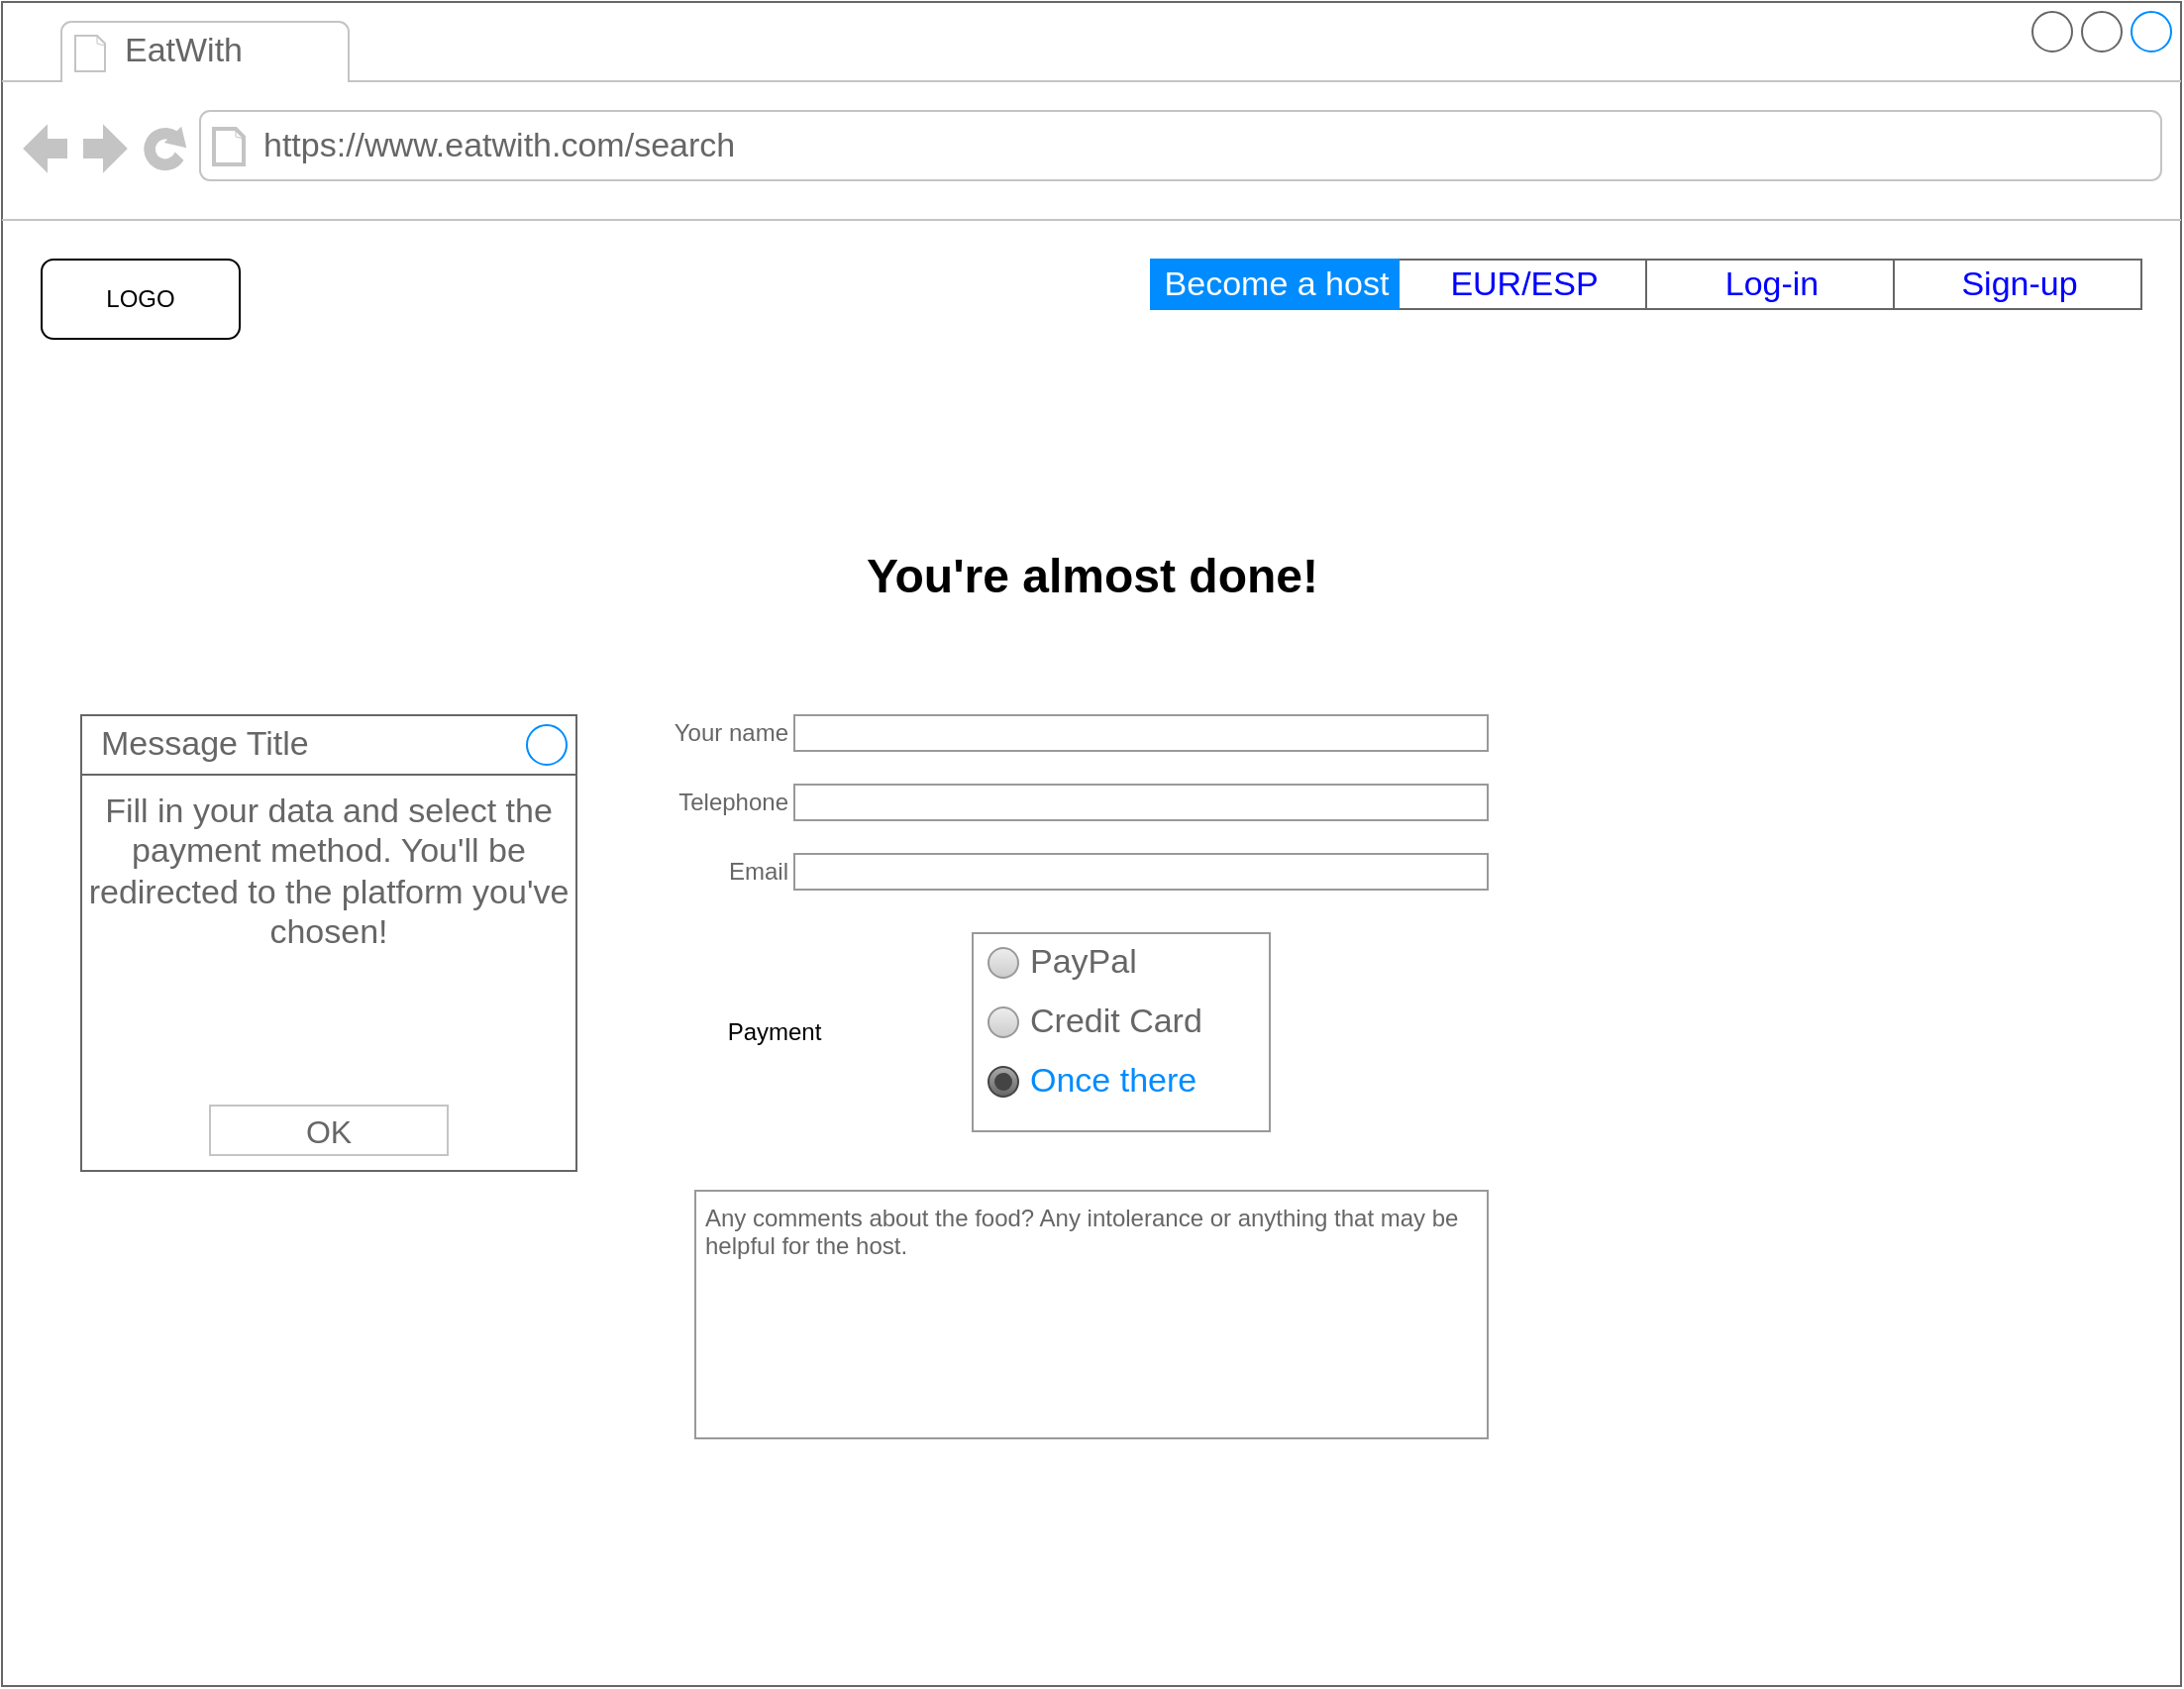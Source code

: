 <mxfile version="12.9.1" type="device"><diagram name="Page-1" id="03018318-947c-dd8e-b7a3-06fadd420f32"><mxGraphModel dx="1422" dy="713" grid="1" gridSize="10" guides="1" tooltips="1" connect="1" arrows="1" fold="1" page="1" pageScale="1" pageWidth="1100" pageHeight="850" background="#ffffff" math="0" shadow="0"><root><mxCell id="0"/><mxCell id="1" parent="0"/><mxCell id="677b7b8949515195-5" value="ES/EUR" style="text;html=1;points=[];align=left;verticalAlign=top;spacingTop=-4;fontSize=14;fontFamily=Verdana" parent="1" vertex="1"><mxGeometry x="860" y="40" width="60" height="20" as="geometry"/></mxCell><mxCell id="677b7b8949515195-6" value="Login" style="text;html=1;points=[];align=left;verticalAlign=top;spacingTop=-4;fontSize=14;fontFamily=Verdana" parent="1" vertex="1"><mxGeometry x="930" y="40" width="60" height="20" as="geometry"/></mxCell><mxCell id="677b7b8949515195-7" value="Signup" style="text;html=1;points=[];align=left;verticalAlign=top;spacingTop=-4;fontSize=14;fontFamily=Verdana" parent="1" vertex="1"><mxGeometry x="1000" y="40" width="60" height="20" as="geometry"/></mxCell><mxCell id="IE1XELtSxzFiAmcnpGDn-3" value="" style="strokeWidth=1;shadow=0;dashed=0;align=center;html=1;shape=mxgraph.mockup.containers.browserWindow;rSize=0;strokeColor=#666666;strokeColor2=#008cff;strokeColor3=#c4c4c4;mainText=,;recursiveResize=0;" parent="1" vertex="1"><mxGeometry width="1100" height="850" as="geometry"/></mxCell><mxCell id="IE1XELtSxzFiAmcnpGDn-4" value="EatWith" style="strokeWidth=1;shadow=0;dashed=0;align=center;html=1;shape=mxgraph.mockup.containers.anchor;fontSize=17;fontColor=#666666;align=left;" parent="IE1XELtSxzFiAmcnpGDn-3" vertex="1"><mxGeometry x="60" y="12" width="110" height="26" as="geometry"/></mxCell><mxCell id="IE1XELtSxzFiAmcnpGDn-5" value="https://www.eatwith.com/search" style="strokeWidth=1;shadow=0;dashed=0;align=center;html=1;shape=mxgraph.mockup.containers.anchor;rSize=0;fontSize=17;fontColor=#666666;align=left;" parent="IE1XELtSxzFiAmcnpGDn-3" vertex="1"><mxGeometry x="130" y="60" width="250" height="26" as="geometry"/></mxCell><mxCell id="IE1XELtSxzFiAmcnpGDn-6" value="LOGO" style="rounded=1;whiteSpace=wrap;html=1;" parent="IE1XELtSxzFiAmcnpGDn-3" vertex="1"><mxGeometry x="20" y="130" width="100" height="40" as="geometry"/></mxCell><mxCell id="IE1XELtSxzFiAmcnpGDn-7" value="" style="strokeWidth=1;shadow=0;dashed=0;align=center;html=1;shape=mxgraph.mockup.text.rrect;rSize=0;strokeColor=#666666;" parent="IE1XELtSxzFiAmcnpGDn-3" vertex="1"><mxGeometry x="580" y="130" width="500" height="25" as="geometry"/></mxCell><mxCell id="IE1XELtSxzFiAmcnpGDn-8" value="EUR/ESP" style="strokeColor=inherit;fillColor=inherit;gradientColor=inherit;strokeWidth=1;shadow=0;dashed=0;align=center;html=1;shape=mxgraph.mockup.text.rrect;rSize=0;fontSize=17;fontColor=#0000ff;" parent="IE1XELtSxzFiAmcnpGDn-7" vertex="1"><mxGeometry x="125" width="125" height="25" as="geometry"/></mxCell><mxCell id="IE1XELtSxzFiAmcnpGDn-9" value="Log-in" style="strokeColor=inherit;fillColor=inherit;gradientColor=inherit;strokeWidth=1;shadow=0;dashed=0;align=center;html=1;shape=mxgraph.mockup.text.rrect;rSize=0;fontSize=17;fontColor=#0000ff;" parent="IE1XELtSxzFiAmcnpGDn-7" vertex="1"><mxGeometry x="250" width="125" height="25" as="geometry"/></mxCell><mxCell id="IE1XELtSxzFiAmcnpGDn-10" value="Sign-up" style="strokeColor=inherit;fillColor=inherit;gradientColor=inherit;strokeWidth=1;shadow=0;dashed=0;align=center;html=1;shape=mxgraph.mockup.text.rrect;rSize=0;fontSize=17;fontColor=#0000ff;" parent="IE1XELtSxzFiAmcnpGDn-7" vertex="1"><mxGeometry x="375" width="125" height="25" as="geometry"/></mxCell><mxCell id="IE1XELtSxzFiAmcnpGDn-11" value="Become a host" style="strokeWidth=1;shadow=0;dashed=0;align=center;html=1;shape=mxgraph.mockup.text.rrect;rSize=0;fontSize=17;fontColor=#ffffff;fillColor=#008cff;strokeColor=#008cff;" parent="IE1XELtSxzFiAmcnpGDn-7" vertex="1"><mxGeometry width="125" height="25" as="geometry"/></mxCell><mxCell id="y8FMmwZEBewERrJvOEbg-24" value="You're almost done!" style="text;strokeColor=none;fillColor=none;html=1;fontSize=24;fontStyle=1;verticalAlign=middle;align=center;" vertex="1" parent="IE1XELtSxzFiAmcnpGDn-3"><mxGeometry x="260" y="270" width="580" height="40" as="geometry"/></mxCell><mxCell id="y8FMmwZEBewERrJvOEbg-88" value="Your name" style="strokeWidth=1;shadow=0;dashed=0;align=center;html=1;shape=mxgraph.mockup.forms.anchor;align=right;spacingRight=2;fontColor=#666666;" vertex="1" parent="IE1XELtSxzFiAmcnpGDn-3"><mxGeometry x="350" y="360" width="50" height="18" as="geometry"/></mxCell><mxCell id="y8FMmwZEBewERrJvOEbg-89" value="" style="strokeWidth=1;shadow=0;dashed=0;align=center;html=1;shape=mxgraph.mockup.forms.rrect;fillColor=#ffffff;rSize=0;fontColor=#666666;align=left;spacingLeft=3;strokeColor=#999999;" vertex="1" parent="IE1XELtSxzFiAmcnpGDn-3"><mxGeometry x="400" y="360" width="350" height="18" as="geometry"/></mxCell><mxCell id="y8FMmwZEBewERrJvOEbg-90" value="Telephone" style="strokeWidth=1;shadow=0;dashed=0;align=center;html=1;shape=mxgraph.mockup.forms.anchor;align=right;spacingRight=2;fontColor=#666666;" vertex="1" parent="IE1XELtSxzFiAmcnpGDn-3"><mxGeometry x="350" y="395" width="50" height="18" as="geometry"/></mxCell><mxCell id="y8FMmwZEBewERrJvOEbg-91" value="" style="strokeWidth=1;shadow=0;dashed=0;align=center;html=1;shape=mxgraph.mockup.forms.rrect;fillColor=#ffffff;rSize=0;fontColor=#666666;align=left;spacingLeft=3;strokeColor=#999999;" vertex="1" parent="IE1XELtSxzFiAmcnpGDn-3"><mxGeometry x="400" y="395" width="350" height="18" as="geometry"/></mxCell><mxCell id="y8FMmwZEBewERrJvOEbg-92" value="Email" style="strokeWidth=1;shadow=0;dashed=0;align=center;html=1;shape=mxgraph.mockup.forms.anchor;align=right;spacingRight=2;fontColor=#666666;" vertex="1" parent="IE1XELtSxzFiAmcnpGDn-3"><mxGeometry x="350" y="430" width="50" height="18" as="geometry"/></mxCell><mxCell id="y8FMmwZEBewERrJvOEbg-93" value="" style="strokeWidth=1;shadow=0;dashed=0;align=center;html=1;shape=mxgraph.mockup.forms.rrect;fillColor=#ffffff;rSize=0;fontColor=#666666;align=left;spacingLeft=3;strokeColor=#999999;" vertex="1" parent="IE1XELtSxzFiAmcnpGDn-3"><mxGeometry x="400" y="430" width="350" height="18" as="geometry"/></mxCell><mxCell id="y8FMmwZEBewERrJvOEbg-98" value="Any comments about the food? Any intolerance or anything that may be helpful for the host." style="strokeWidth=1;shadow=0;dashed=0;align=center;html=1;shape=mxgraph.mockup.forms.rrect;fillColor=#ffffff;rSize=0;fontColor=#666666;align=left;spacingLeft=3;strokeColor=#999999;verticalAlign=top;whiteSpace=wrap;" vertex="1" parent="IE1XELtSxzFiAmcnpGDn-3"><mxGeometry x="350" y="600" width="400" height="125" as="geometry"/></mxCell><mxCell id="y8FMmwZEBewERrJvOEbg-99" value="" style="strokeWidth=1;shadow=0;dashed=0;align=center;html=1;shape=mxgraph.mockup.forms.rrect;rSize=0;strokeColor=#999999;fillColor=#ffffff;recursiveResize=0;" vertex="1" parent="IE1XELtSxzFiAmcnpGDn-3"><mxGeometry x="490" y="470" width="150" height="100" as="geometry"/></mxCell><mxCell id="y8FMmwZEBewERrJvOEbg-100" value="PayPal" style="shape=ellipse;rSize=0;fillColor=#eeeeee;strokeColor=#999999;gradientColor=#cccccc;html=1;align=left;spacingLeft=4;fontSize=17;fontColor=#666666;labelPosition=right;" vertex="1" parent="y8FMmwZEBewERrJvOEbg-99"><mxGeometry x="8" y="7.5" width="15" height="15" as="geometry"/></mxCell><mxCell id="y8FMmwZEBewERrJvOEbg-101" value="Credit Card" style="shape=ellipse;rSize=0;fillColor=#eeeeee;strokeColor=#999999;gradientColor=#cccccc;html=1;align=left;spacingLeft=4;fontSize=17;fontColor=#666666;labelPosition=right;" vertex="1" parent="y8FMmwZEBewERrJvOEbg-99"><mxGeometry x="8" y="37.5" width="15" height="15" as="geometry"/></mxCell><mxCell id="y8FMmwZEBewERrJvOEbg-102" value="Once there" style="shape=ellipse;rSize=0;fillColor=#aaaaaa;strokeColor=#444444;gradientColor=#666666;html=1;align=left;spacingLeft=4;fontSize=17;fontColor=#008cff;labelPosition=right;" vertex="1" parent="y8FMmwZEBewERrJvOEbg-99"><mxGeometry x="8" y="67.5" width="15" height="15" as="geometry"/></mxCell><mxCell id="y8FMmwZEBewERrJvOEbg-103" value="" style="shape=ellipse;fillColor=#444444;strokeColor=none;html=1;" vertex="1" parent="y8FMmwZEBewERrJvOEbg-102"><mxGeometry x="3" y="3" width="9" height="9" as="geometry"/></mxCell><UserObject label="Payment" placeholders="1" name="Variable" id="y8FMmwZEBewERrJvOEbg-105"><mxCell style="text;html=1;strokeColor=none;fillColor=none;align=center;verticalAlign=middle;whiteSpace=wrap;overflow=hidden;" vertex="1" parent="IE1XELtSxzFiAmcnpGDn-3"><mxGeometry x="350" y="510" width="80" height="20" as="geometry"/></mxCell></UserObject><mxCell id="y8FMmwZEBewERrJvOEbg-106" value="Fill in your data and select the payment method. You'll be redirected to the platform you've chosen!&lt;br&gt;" style="strokeWidth=1;shadow=0;dashed=0;align=center;html=1;shape=mxgraph.mockup.containers.rrect;rSize=0;strokeColor=#666666;fontColor=#666666;fontSize=17;verticalAlign=top;whiteSpace=wrap;fillColor=#ffffff;spacingTop=32;" vertex="1" parent="IE1XELtSxzFiAmcnpGDn-3"><mxGeometry x="40" y="360" width="250" height="230" as="geometry"/></mxCell><mxCell id="y8FMmwZEBewERrJvOEbg-107" value="Message Title" style="strokeWidth=1;shadow=0;dashed=0;align=center;html=1;shape=mxgraph.mockup.containers.rrect;rSize=0;fontSize=17;fontColor=#666666;strokeColor=#666666;align=left;spacingLeft=8;fillColor=#ffffff;resizeWidth=1;" vertex="1" parent="y8FMmwZEBewERrJvOEbg-106"><mxGeometry width="250" height="30" relative="1" as="geometry"/></mxCell><mxCell id="y8FMmwZEBewERrJvOEbg-108" value="" style="shape=ellipse;strokeColor=#008cff;resizable=0;fillColor=none;html=1;" vertex="1" parent="y8FMmwZEBewERrJvOEbg-107"><mxGeometry x="1" y="0.5" width="20" height="20" relative="1" as="geometry"><mxPoint x="-25" y="-10" as="offset"/></mxGeometry></mxCell><mxCell id="y8FMmwZEBewERrJvOEbg-109" value="OK" style="strokeWidth=1;shadow=0;dashed=0;align=center;html=1;shape=mxgraph.mockup.containers.rrect;rSize=0;fontSize=16;fontColor=#666666;strokeColor=#c4c4c4;resizable=0;whiteSpace=wrap;fillColor=#ffffff;" vertex="1" parent="y8FMmwZEBewERrJvOEbg-106"><mxGeometry x="0.5" y="1" width="120" height="25" relative="1" as="geometry"><mxPoint x="-60" y="-33" as="offset"/></mxGeometry></mxCell></root></mxGraphModel></diagram></mxfile>
